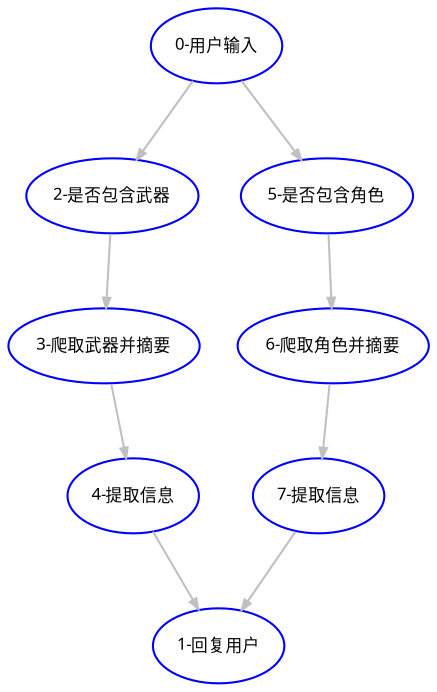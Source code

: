 digraph {
	0 [label="0-用户输入" color=blue fontname=Fangsong fontsize=8.0 labelfontsize=8.0 shape=oval]
	0 -> 2 [arrowsize=0.5 color=gray fontcolor=black fontname=Fangsong fontsize=8.0 labelfontcolor=gray labelfontsize=8.0 xlabel=""]
	2 [label="2-是否包含武器" color=blue fontname=Fangsong fontsize=8.0 labelfontsize=8.0 shape=oval]
	2 -> 3 [arrowsize=0.5 color=gray fontcolor=black fontname=Fangsong fontsize=8.0 labelfontcolor=gray labelfontsize=8.0 xlabel=""]
	3 [label="3-爬取武器并摘要" color=blue fontname=Fangsong fontsize=8.0 labelfontsize=8.0 shape=oval]
	3 -> 4 [arrowsize=0.5 color=gray fontcolor=black fontname=Fangsong fontsize=8.0 labelfontcolor=gray labelfontsize=8.0 xlabel=""]
	4 [label="4-提取信息" color=blue fontname=Fangsong fontsize=8.0 labelfontsize=8.0 shape=oval]
	4 -> 1 [arrowsize=0.5 color=gray fontcolor=black fontname=Fangsong fontsize=8.0 labelfontcolor=gray labelfontsize=8.0 xlabel=""]
	1 [label="1-回复用户" color=blue fontname=Fangsong fontsize=8.0 labelfontsize=8.0 shape=oval]
	0 -> 5 [arrowsize=0.5 color=gray fontcolor=black fontname=Fangsong fontsize=8.0 labelfontcolor=gray labelfontsize=8.0 xlabel=""]
	5 [label="5-是否包含角色" color=blue fontname=Fangsong fontsize=8.0 labelfontsize=8.0 shape=oval]
	5 -> 6 [arrowsize=0.5 color=gray fontcolor=black fontname=Fangsong fontsize=8.0 labelfontcolor=gray labelfontsize=8.0 xlabel=""]
	6 [label="6-爬取角色并摘要" color=blue fontname=Fangsong fontsize=8.0 labelfontsize=8.0 shape=oval]
	6 -> 7 [arrowsize=0.5 color=gray fontcolor=black fontname=Fangsong fontsize=8.0 labelfontcolor=gray labelfontsize=8.0 xlabel=""]
	7 [label="7-提取信息" color=blue fontname=Fangsong fontsize=8.0 labelfontsize=8.0 shape=oval]
	7 -> 1 [arrowsize=0.5 color=gray fontcolor=black fontname=Fangsong fontsize=8.0 labelfontcolor=gray labelfontsize=8.0 xlabel=""]
}
